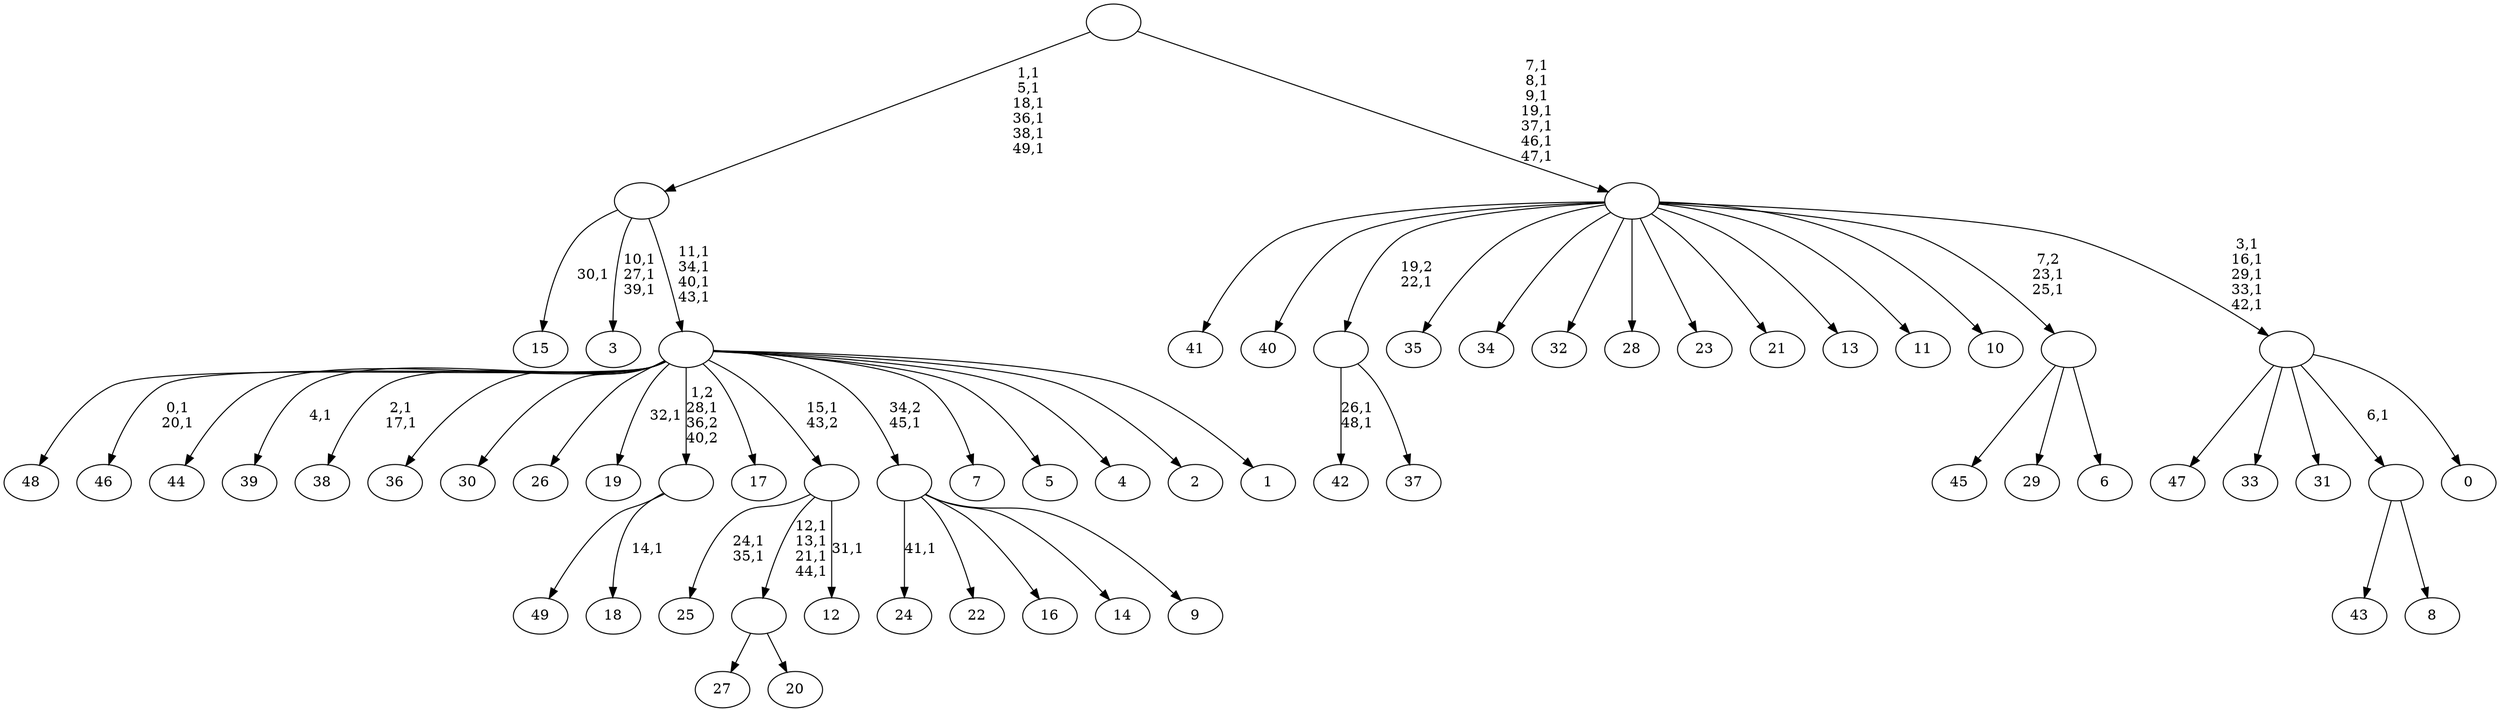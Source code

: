 digraph T {
	100 [label="49"]
	99 [label="48"]
	98 [label="47"]
	97 [label="46"]
	94 [label="45"]
	93 [label="44"]
	92 [label="43"]
	91 [label="42"]
	88 [label="41"]
	87 [label="40"]
	86 [label="39"]
	84 [label="38"]
	81 [label="37"]
	80 [label=""]
	79 [label="36"]
	78 [label="35"]
	77 [label="34"]
	76 [label="33"]
	75 [label="32"]
	74 [label="31"]
	73 [label="30"]
	72 [label="29"]
	71 [label="28"]
	70 [label="27"]
	69 [label="26"]
	68 [label="25"]
	65 [label="24"]
	63 [label="23"]
	62 [label="22"]
	61 [label="21"]
	60 [label="20"]
	59 [label=""]
	55 [label="19"]
	53 [label="18"]
	51 [label=""]
	50 [label="17"]
	49 [label="16"]
	48 [label="15"]
	46 [label="14"]
	45 [label="13"]
	44 [label="12"]
	42 [label=""]
	41 [label="11"]
	40 [label="10"]
	39 [label="9"]
	38 [label=""]
	37 [label="8"]
	36 [label=""]
	35 [label="7"]
	34 [label="6"]
	33 [label=""]
	31 [label="5"]
	30 [label="4"]
	29 [label="3"]
	25 [label="2"]
	24 [label="1"]
	23 [label=""]
	19 [label=""]
	13 [label="0"]
	12 [label=""]
	7 [label=""]
	0 [label=""]
	80 -> 91 [label="26,1\n48,1"]
	80 -> 81 [label=""]
	59 -> 70 [label=""]
	59 -> 60 [label=""]
	51 -> 53 [label="14,1"]
	51 -> 100 [label=""]
	42 -> 44 [label="31,1"]
	42 -> 59 [label="12,1\n13,1\n21,1\n44,1"]
	42 -> 68 [label="24,1\n35,1"]
	38 -> 65 [label="41,1"]
	38 -> 62 [label=""]
	38 -> 49 [label=""]
	38 -> 46 [label=""]
	38 -> 39 [label=""]
	36 -> 92 [label=""]
	36 -> 37 [label=""]
	33 -> 94 [label=""]
	33 -> 72 [label=""]
	33 -> 34 [label=""]
	23 -> 55 [label="32,1"]
	23 -> 84 [label="2,1\n17,1"]
	23 -> 86 [label="4,1"]
	23 -> 97 [label="0,1\n20,1"]
	23 -> 99 [label=""]
	23 -> 93 [label=""]
	23 -> 79 [label=""]
	23 -> 73 [label=""]
	23 -> 69 [label=""]
	23 -> 51 [label="1,2\n28,1\n36,2\n40,2"]
	23 -> 50 [label=""]
	23 -> 42 [label="15,1\n43,2"]
	23 -> 38 [label="34,2\n45,1"]
	23 -> 35 [label=""]
	23 -> 31 [label=""]
	23 -> 30 [label=""]
	23 -> 25 [label=""]
	23 -> 24 [label=""]
	19 -> 23 [label="11,1\n34,1\n40,1\n43,1"]
	19 -> 29 [label="10,1\n27,1\n39,1"]
	19 -> 48 [label="30,1"]
	12 -> 98 [label=""]
	12 -> 76 [label=""]
	12 -> 74 [label=""]
	12 -> 36 [label="6,1"]
	12 -> 13 [label=""]
	7 -> 12 [label="3,1\n16,1\n29,1\n33,1\n42,1"]
	7 -> 33 [label="7,2\n23,1\n25,1"]
	7 -> 88 [label=""]
	7 -> 87 [label=""]
	7 -> 80 [label="19,2\n22,1"]
	7 -> 78 [label=""]
	7 -> 77 [label=""]
	7 -> 75 [label=""]
	7 -> 71 [label=""]
	7 -> 63 [label=""]
	7 -> 61 [label=""]
	7 -> 45 [label=""]
	7 -> 41 [label=""]
	7 -> 40 [label=""]
	0 -> 7 [label="7,1\n8,1\n9,1\n19,1\n37,1\n46,1\n47,1"]
	0 -> 19 [label="1,1\n5,1\n18,1\n36,1\n38,1\n49,1"]
}
